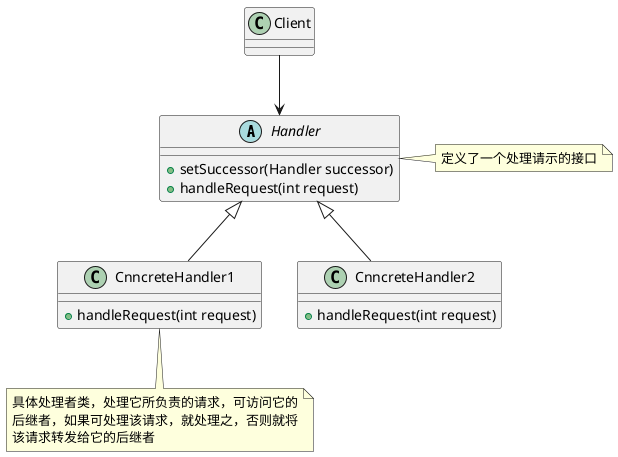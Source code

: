 @startuml design

abstract Handler {
    + setSuccessor(Handler successor)
    + handleRequest(int request)
}

note right of Handler
定义了一个处理请示的接口
end note

Client --> Handler

class CnncreteHandler1 extends Handler{
    + handleRequest(int request)
}

note bottom of CnncreteHandler1
具体处理者类，处理它所负责的请求，可访问它的
后继者，如果可处理该请求，就处理之，否则就将
该请求转发给它的后继者
end note

class CnncreteHandler2 extends Handler{
    + handleRequest(int request)
}

@enduml